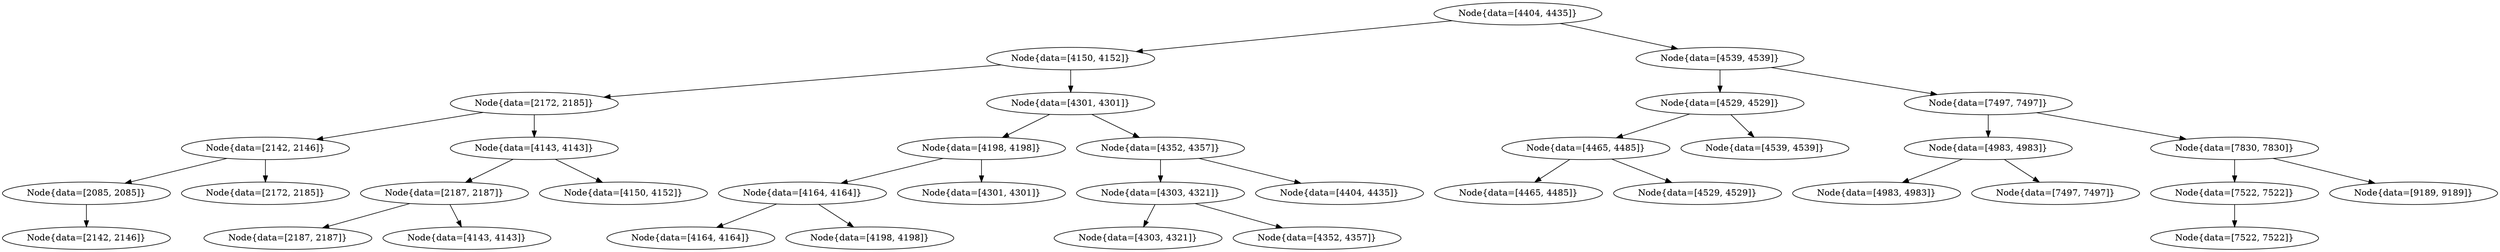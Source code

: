 digraph G{
1716892902 [label="Node{data=[4404, 4435]}"]
1716892902 -> 54291535
54291535 [label="Node{data=[4150, 4152]}"]
54291535 -> 1313874274
1313874274 [label="Node{data=[2172, 2185]}"]
1313874274 -> 497934712
497934712 [label="Node{data=[2142, 2146]}"]
497934712 -> 1444189359
1444189359 [label="Node{data=[2085, 2085]}"]
1444189359 -> 908776502
908776502 [label="Node{data=[2142, 2146]}"]
497934712 -> 2042542240
2042542240 [label="Node{data=[2172, 2185]}"]
1313874274 -> 191504590
191504590 [label="Node{data=[4143, 4143]}"]
191504590 -> 2032757984
2032757984 [label="Node{data=[2187, 2187]}"]
2032757984 -> 432180375
432180375 [label="Node{data=[2187, 2187]}"]
2032757984 -> 364203191
364203191 [label="Node{data=[4143, 4143]}"]
191504590 -> 1325626015
1325626015 [label="Node{data=[4150, 4152]}"]
54291535 -> 2105494003
2105494003 [label="Node{data=[4301, 4301]}"]
2105494003 -> 1892992255
1892992255 [label="Node{data=[4198, 4198]}"]
1892992255 -> 1337720486
1337720486 [label="Node{data=[4164, 4164]}"]
1337720486 -> 469297732
469297732 [label="Node{data=[4164, 4164]}"]
1337720486 -> 483334169
483334169 [label="Node{data=[4198, 4198]}"]
1892992255 -> 1248511043
1248511043 [label="Node{data=[4301, 4301]}"]
2105494003 -> 1521769830
1521769830 [label="Node{data=[4352, 4357]}"]
1521769830 -> 105002686
105002686 [label="Node{data=[4303, 4321]}"]
105002686 -> 1655302591
1655302591 [label="Node{data=[4303, 4321]}"]
105002686 -> 2122146165
2122146165 [label="Node{data=[4352, 4357]}"]
1521769830 -> 114973873
114973873 [label="Node{data=[4404, 4435]}"]
1716892902 -> 289045778
289045778 [label="Node{data=[4539, 4539]}"]
289045778 -> 1014209179
1014209179 [label="Node{data=[4529, 4529]}"]
1014209179 -> 697311913
697311913 [label="Node{data=[4465, 4485]}"]
697311913 -> 2113658110
2113658110 [label="Node{data=[4465, 4485]}"]
697311913 -> 1064041662
1064041662 [label="Node{data=[4529, 4529]}"]
1014209179 -> 527175306
527175306 [label="Node{data=[4539, 4539]}"]
289045778 -> 935453348
935453348 [label="Node{data=[7497, 7497]}"]
935453348 -> 352244878
352244878 [label="Node{data=[4983, 4983]}"]
352244878 -> 1955615907
1955615907 [label="Node{data=[4983, 4983]}"]
352244878 -> 200740069
200740069 [label="Node{data=[7497, 7497]}"]
935453348 -> 857410557
857410557 [label="Node{data=[7830, 7830]}"]
857410557 -> 1369695156
1369695156 [label="Node{data=[7522, 7522]}"]
1369695156 -> 669028463
669028463 [label="Node{data=[7522, 7522]}"]
857410557 -> 339943506
339943506 [label="Node{data=[9189, 9189]}"]
}